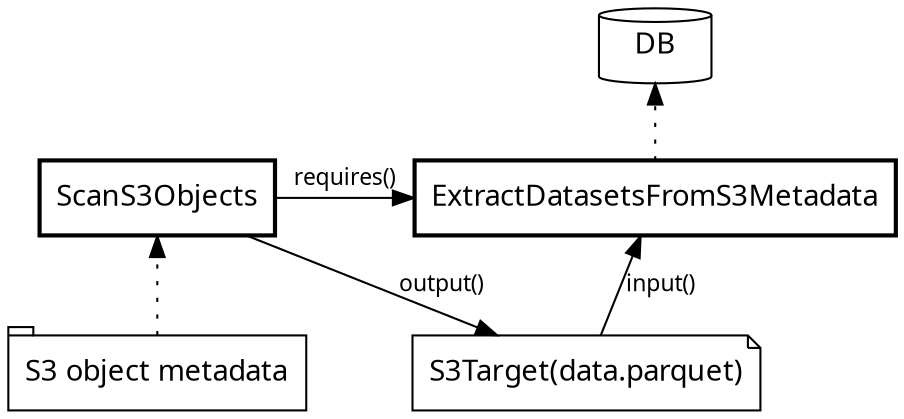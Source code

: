 digraph G {
  node [ fontname = "Cantarell" ];
  edge [ fontname = "Cantarell"; fontsize = 11 ];

  ScanS3Objects [
    label = "ScanS3Objects";
    style = bold;
    shape = rect;
  ];
  ScanS3Objects_in [
    label = "S3 object metadata";
    shape = tab;
  ];
  ScanS3Objects_out [
    label = "S3Target(data.parquet)";
    shape = note;
  ];

  ExtractDatasetsFromS3Metadata [
    label = "ExtractDatasetsFromS3Metadata";
    style = bold;
    shape = rect;
  ];
  ExtractDatasetsFromS3Metadata_out_1 [
    label = "DB";
    shape = cylinder;
  ];

  ScanS3Objects_in -> ScanS3Objects [ style=dotted ];
  ScanS3Objects -> ScanS3Objects_out [ label = "output()" ];

  ScanS3Objects -> ExtractDatasetsFromS3Metadata [ label = "requires()" ];
  ScanS3Objects_out -> ExtractDatasetsFromS3Metadata [ label = "input()" ];
  ExtractDatasetsFromS3Metadata -> ExtractDatasetsFromS3Metadata_out_1 [ style=dotted ];

  {
    rank=min;
    ExtractDatasetsFromS3Metadata_out_1;
  }
  {
    rank=same;
    ScanS3Objects; ExtractDatasetsFromS3Metadata;
  }
  {
    rank=same;
    ScanS3Objects_in; ScanS3Objects_out;
  }
}
